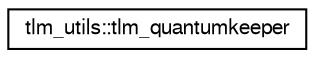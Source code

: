 digraph "Graphical Class Hierarchy"
{
  edge [fontname="FreeSans",fontsize="10",labelfontname="FreeSans",labelfontsize="10"];
  node [fontname="FreeSans",fontsize="10",shape=record];
  rankdir="LR";
  Node0 [label="tlm_utils::tlm_quantumkeeper",height=0.2,width=0.4,color="black", fillcolor="white", style="filled",URL="$a02767.html"];
}
